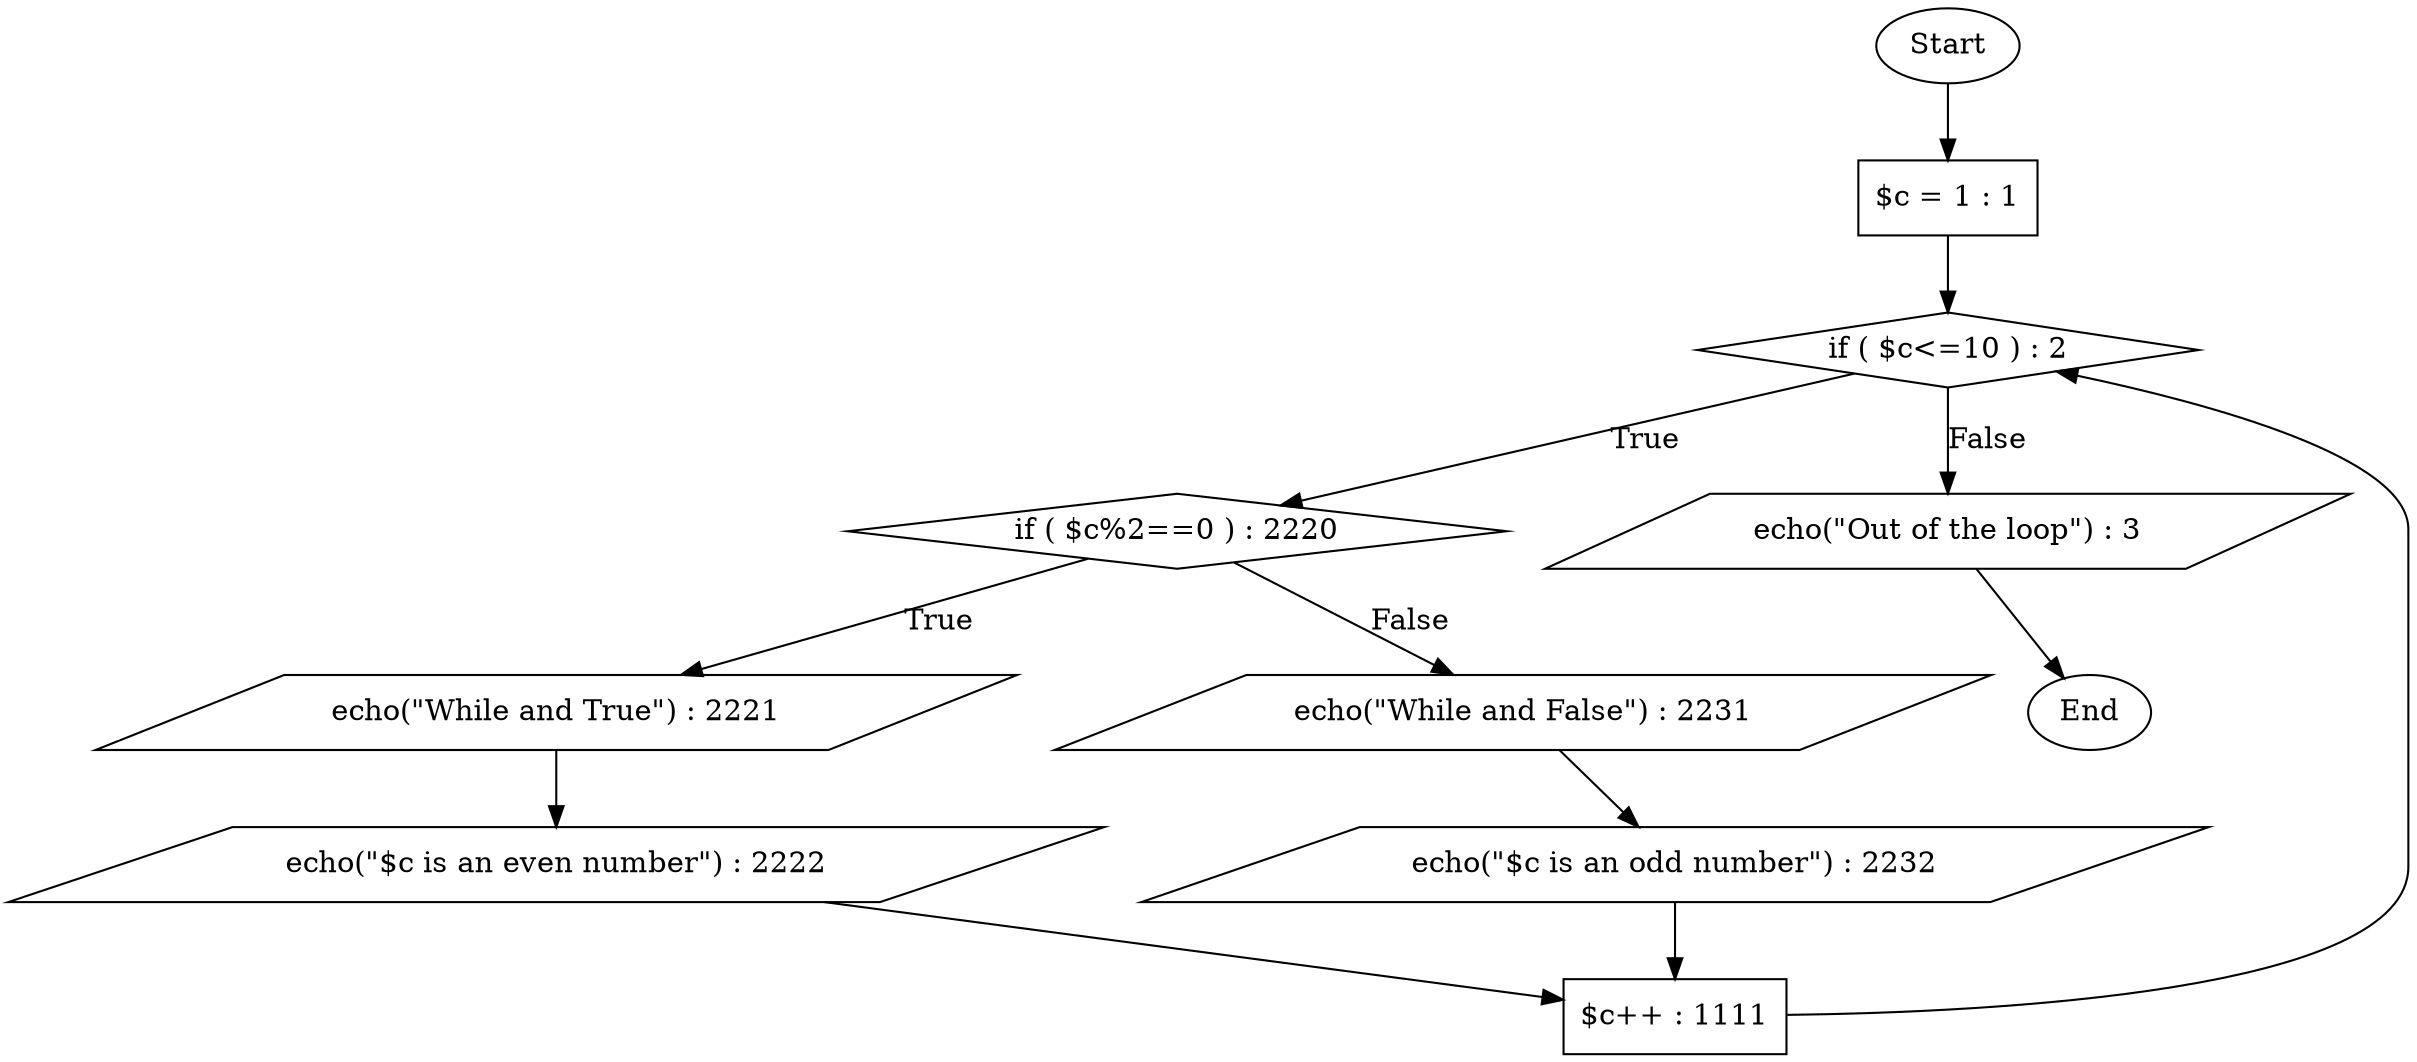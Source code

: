strict digraph "" {
	graph [rankdir=TB];
	node [label="\N",
		shape=rectangle
	];
	0	 [label=Start,
		shape=ellipse];
	1	 [label="$c = 1 : 1"];
	0 -> 1;
	2	 [label="if ( $c<=10 ) : 2",
		shape=diamond];
	1 -> 2;
	2220	 [label="if ( $c%2==0 ) : 2220",
		shape=diamond];
	2 -> 2220	 [label=True];
	3	 [label="echo(\"Out of the loop\") : 3",
		shape=parallelogram];
	2 -> 3	 [label=False];
	2221	 [label="echo(\"While and True\") : 2221",
		shape=parallelogram];
	2220 -> 2221	 [label=True];
	2231	 [label="echo(\"While and False\") : 2231",
		shape=parallelogram];
	2220 -> 2231	 [label=False];
	2222	 [label="echo(\"$c is an even number\") : 2222",
		shape=parallelogram];
	2221 -> 2222;
	1111	 [label="$c++ : 1111"];
	2222 -> 1111;
	2232	 [label="echo(\"$c is an odd number\") : 2232",
		shape=parallelogram];
	2231 -> 2232;
	2232 -> 1111;
	1111 -> 2;
	End	 [shape=ellipse];
	3 -> End;
}
